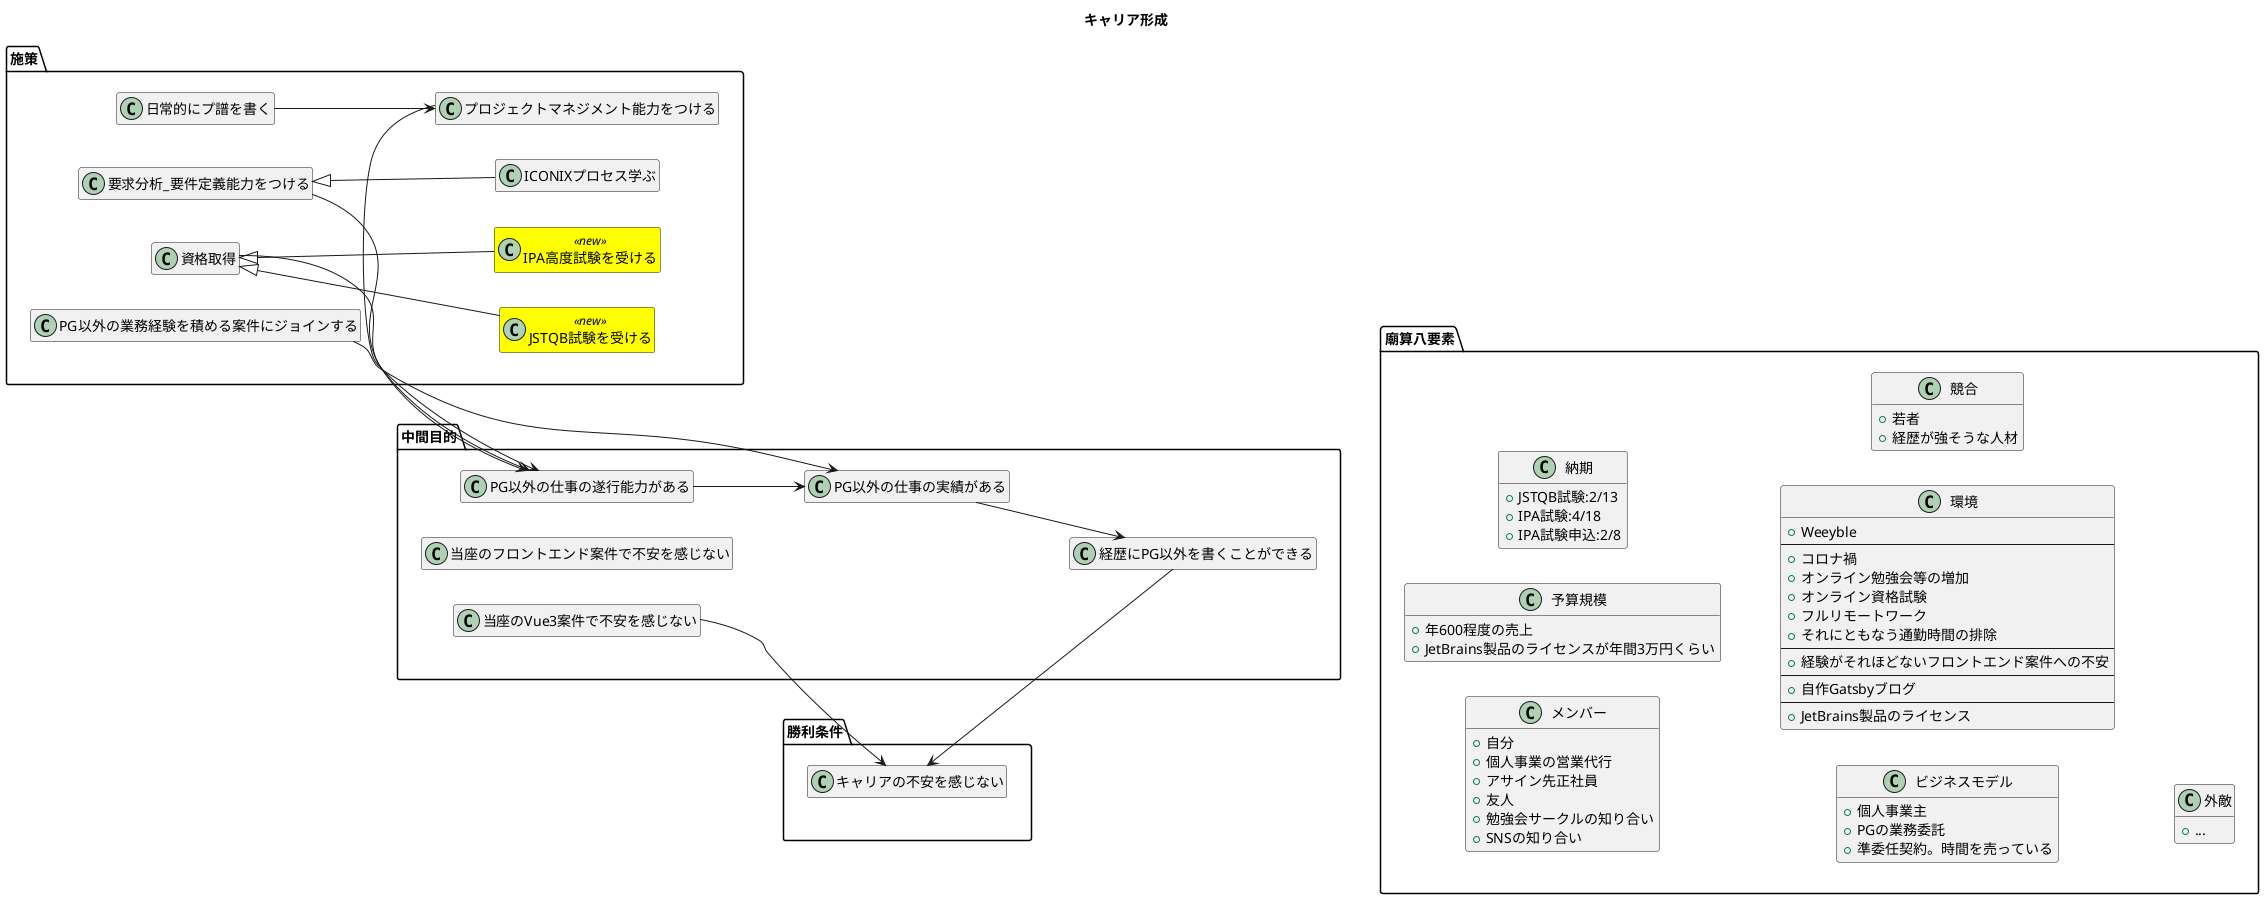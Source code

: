 @startuml

title キャリア形成

hide empty members
skinparam class {
  BackgroundColor<<deprecated>> Grey
  BackgroundColor<<done>> Cyan
  BackgroundColor<<new>> Yellow
}

left to right direction

package 勝利条件 {
  class キャリアの不安を感じない
}
package 中間目的 {
  class 経歴にPG以外を書くことができる
  経歴にPG以外を書くことができる --> キャリアの不安を感じない

  class PG以外の仕事の実績がある
  PG以外の仕事の実績がある --> 経歴にPG以外を書くことができる

  class PG以外の仕事の遂行能力がある
  PG以外の仕事の遂行能力がある --> PG以外の仕事の実績がある

  class 当座のフロントエンド案件で不安を感じない
  当座のVue3案件で不安を感じない --> キャリアの不安を感じない
}

package 施策 {
  プロジェクトマネジメント能力をつける --> PG以外の仕事の遂行能力がある
  日常的にプ譜を書く --> プロジェクトマネジメント能力をつける

  要求分析_要件定義能力をつける --> PG以外の仕事の遂行能力がある
  class ICONIXプロセス学ぶ extends 要求分析_要件定義能力をつける

  PG以外の業務経験を積める案件にジョインする --> PG以外の仕事の実績がある

  資格取得 --> PG以外の仕事の遂行能力がある
  class JSTQB試験を受ける<<new>> extends 資格取得
  class IPA高度試験を受ける<<new>> extends 資格取得
}

package 廟算八要素 {
  class メンバー {
   + 自分
   + 個人事業の営業代行
   + アサイン先正社員
   + 友人
   + 勉強会サークルの知り合い
   + SNSの知り合い
  }
  class 予算規模 {
   + 年600程度の売上
   + JetBrains製品のライセンスが年間3万円くらい
  }
  class 納期 {
   + JSTQB試験:2/13
   + IPA試験:4/18
   + IPA試験申込:2/8
  }
  class ビジネスモデル {
   + 個人事業主
   + PGの業務委託
   + 準委任契約。時間を売っている
  }
  class 環境 {
   + Weeyble
   --
   + コロナ禍
   + オンライン勉強会等の増加
   + オンライン資格試験
   + フルリモートワーク
   + それにともなう通勤時間の排除
   --
   + 経験がそれほどないフロントエンド案件への不安
   --
   + 自作Gatsbyブログ
   --
   + JetBrains製品のライセンス
  }
  class 競合 {
   + 若者
   + 経歴が強そうな人材
  }
  class 外敵 {
   + ...
  }
}


中間目的 --u[hidden]--> 勝利条件
施策 --u[hidden]--> 中間目的
廟算八要素 ---u[hidden]--> 施策

@enduml
